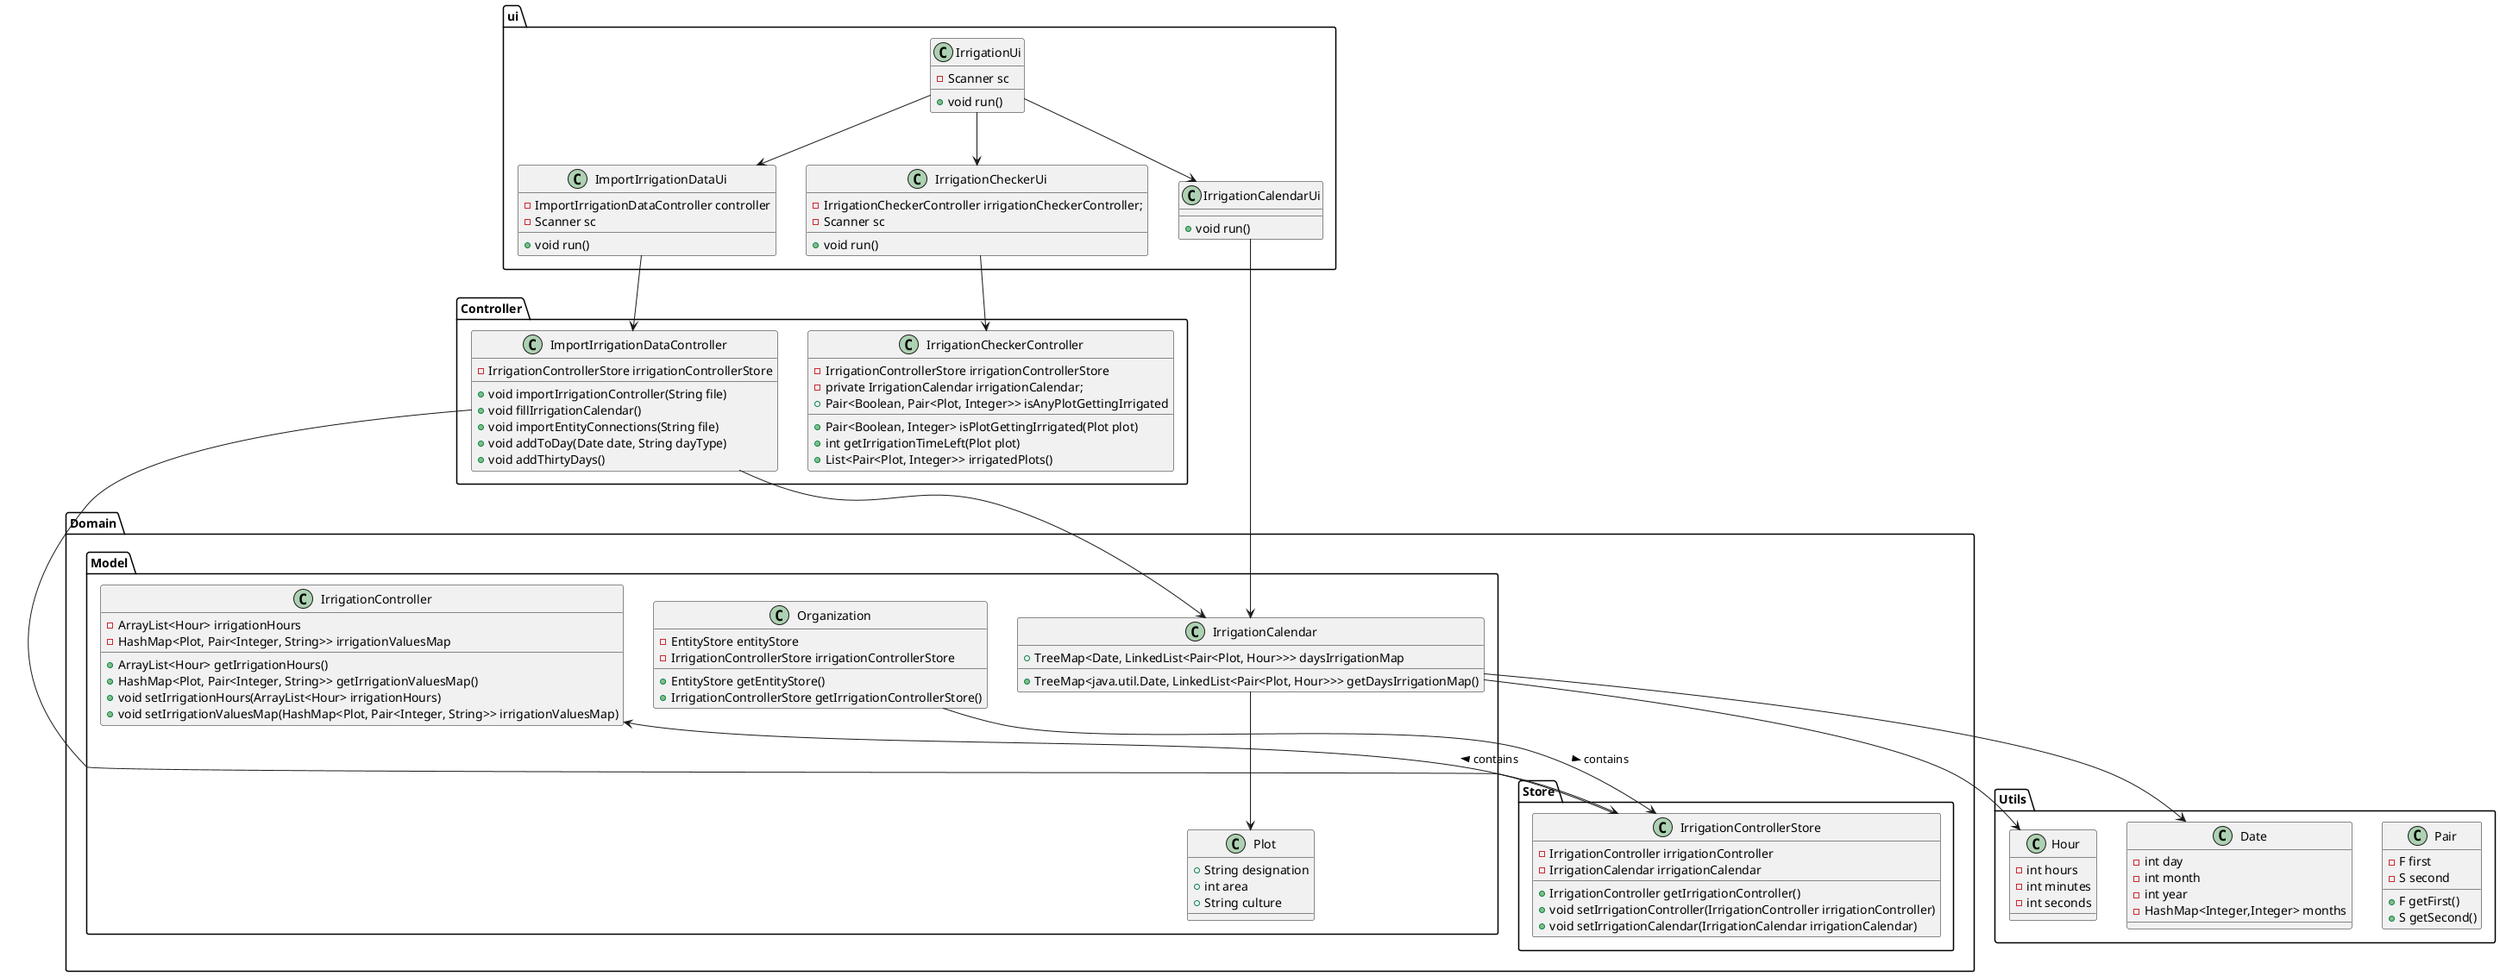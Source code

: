 @startuml

package ui {
class ImportIrrigationDataUi{
-ImportIrrigationDataController controller
-Scanner sc
+void run()
}
class IrrigationCalendarUi{
+void run()
}
class IrrigationCheckerUi{
-IrrigationCheckerController irrigationCheckerController;
-Scanner sc
+void run()
}
class IrrigationUi{
-Scanner sc
+void run()
}
}

package Controller {
class ImportIrrigationDataController{
-IrrigationControllerStore irrigationControllerStore
+void importIrrigationController(String file)
+void fillIrrigationCalendar()
+void importEntityConnections(String file)
+void addToDay(Date date, String dayType)
+void addThirtyDays()
}
class IrrigationCheckerController{
-IrrigationControllerStore irrigationControllerStore
-private IrrigationCalendar irrigationCalendar;
+Pair<Boolean, Integer> isPlotGettingIrrigated(Plot plot)
+int getIrrigationTimeLeft(Plot plot)
+List<Pair<Plot, Integer>> irrigatedPlots()
+Pair<Boolean, Pair<Plot, Integer>> isAnyPlotGettingIrrigated
}

}


package Domain {

package Store {
class IrrigationControllerStore {
-IrrigationController irrigationController
-IrrigationCalendar irrigationCalendar
+IrrigationController getIrrigationController()
+void setIrrigationController(IrrigationController irrigationController)
+void setIrrigationCalendar(IrrigationCalendar irrigationCalendar)
}
}

package Model {

class IrrigationCalendar {
+TreeMap<Date, LinkedList<Pair<Plot, Hour>>> daysIrrigationMap
+TreeMap<java.util.Date, LinkedList<Pair<Plot, Hour>>> getDaysIrrigationMap()
}

class IrrigationController {
-ArrayList<Hour> irrigationHours
-HashMap<Plot, Pair<Integer, String>> irrigationValuesMap
+ArrayList<Hour> getIrrigationHours()
+HashMap<Plot, Pair<Integer, String>> getIrrigationValuesMap()
+void setIrrigationHours(ArrayList<Hour> irrigationHours)
+void setIrrigationValuesMap(HashMap<Plot, Pair<Integer, String>> irrigationValuesMap)
}
class Organization {
-EntityStore entityStore
-IrrigationControllerStore irrigationControllerStore
+EntityStore getEntityStore()
+IrrigationControllerStore getIrrigationControllerStore()
}
class Plot {
+String designation
+int area
+String culture
}

}

}

package Utils {

class Pair {
-F first
-S second
+F getFirst()
+S getSecond()

}

class Hour {
-int hours
-int minutes
-int seconds
}

class Date {
-int day
-int month
-int year
-HashMap<Integer,Integer> months
}

}


IrrigationUi --> IrrigationCheckerUi
IrrigationUi --> IrrigationCalendarUi
IrrigationUi --> ImportIrrigationDataUi
IrrigationCheckerUi --> IrrigationCheckerController
IrrigationCalendarUi --> IrrigationCalendar
ImportIrrigationDataUi --> ImportIrrigationDataController
ImportIrrigationDataController --> IrrigationControllerStore
ImportIrrigationDataController --> IrrigationCalendar
IrrigationCalendar --> Date
IrrigationCalendar --> Hour
IrrigationCalendar --> Plot
IrrigationControllerStore -> IrrigationController : contains >
Organization --> IrrigationControllerStore : contains >


@enduml